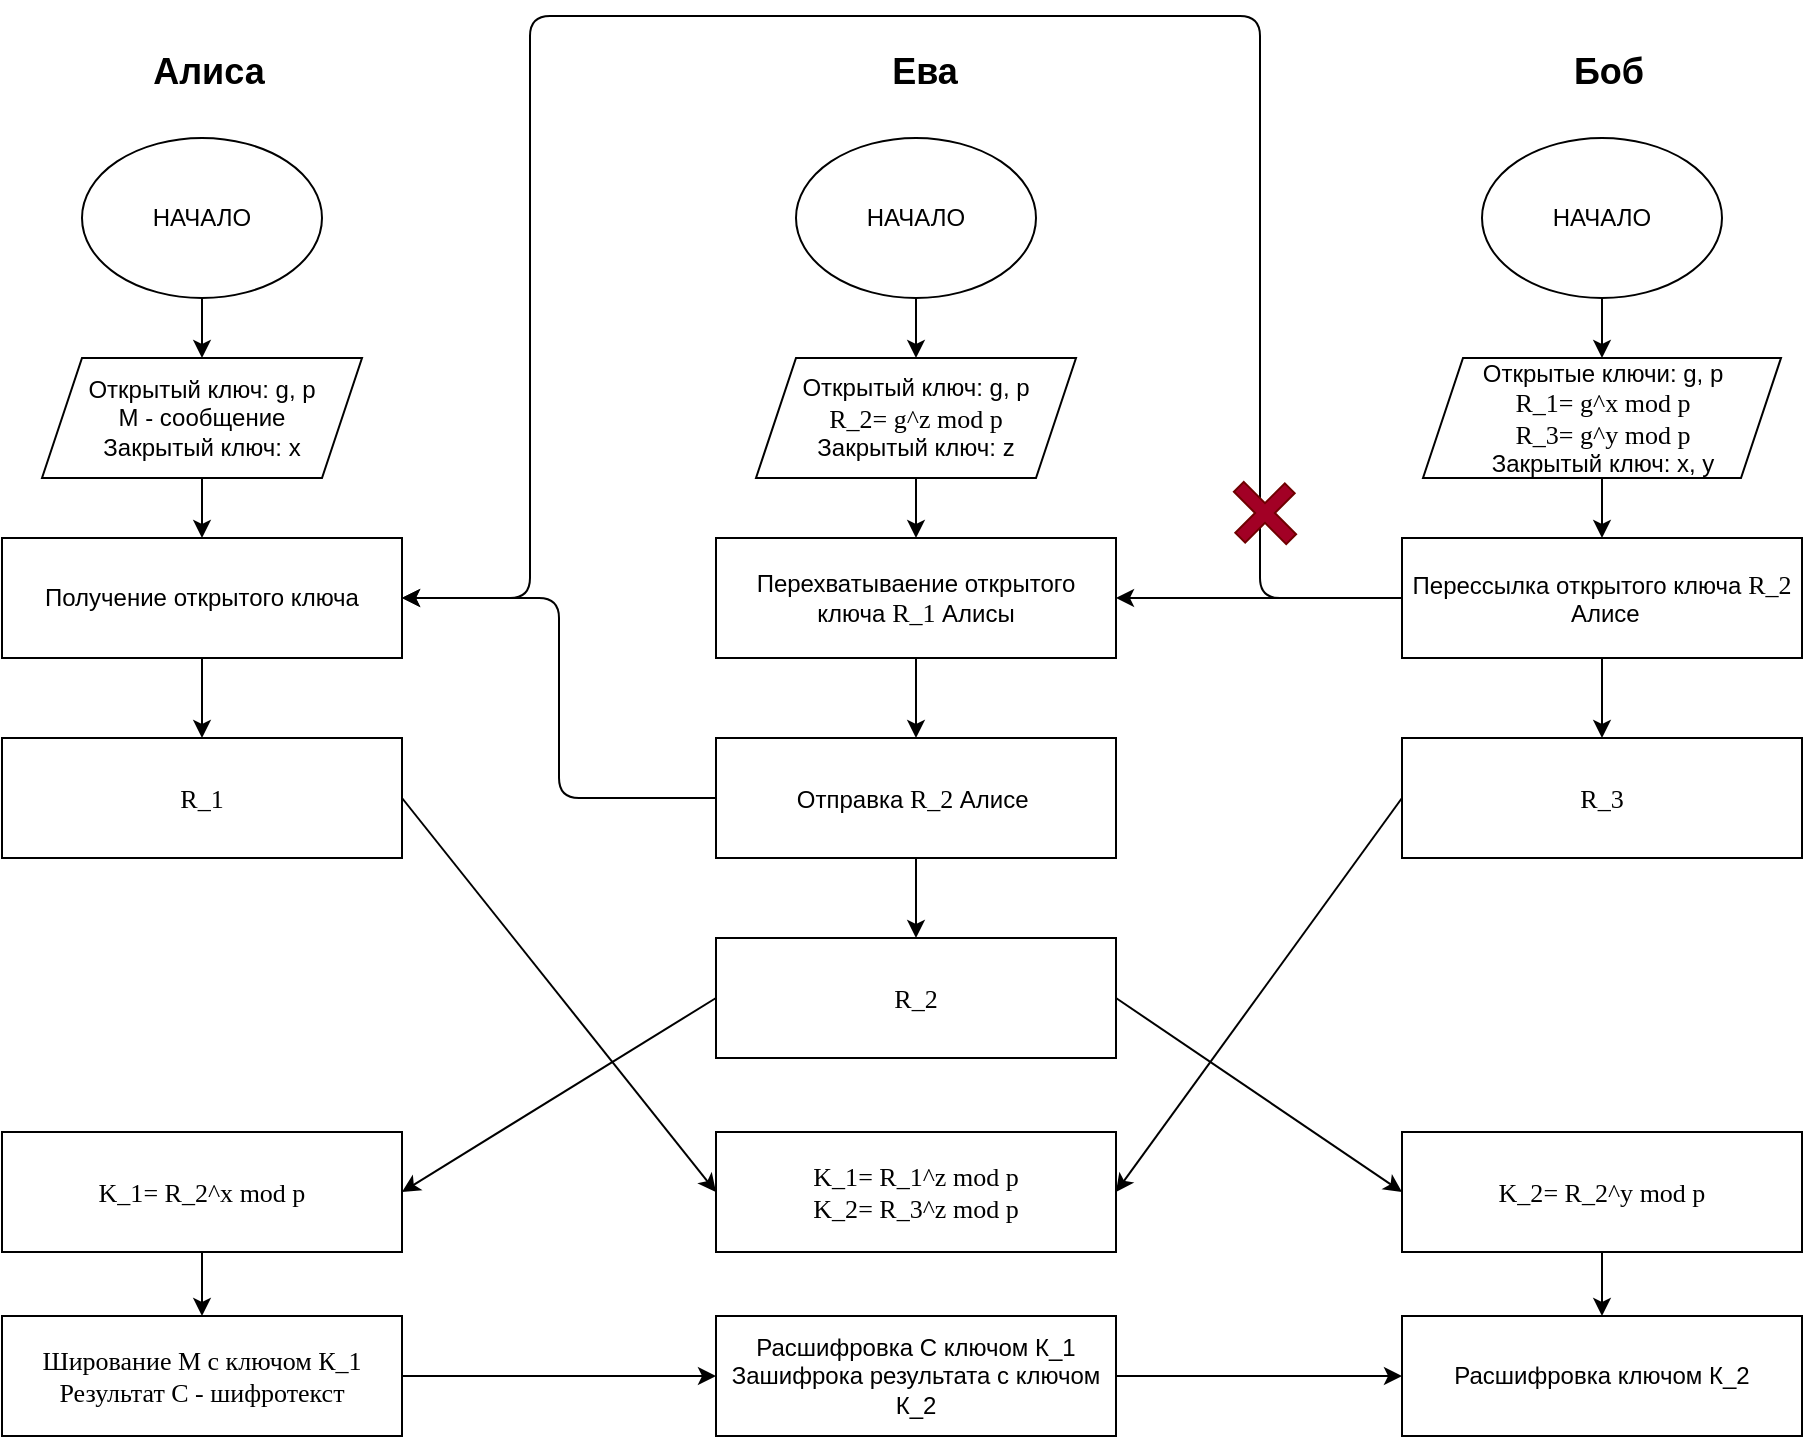 <mxfile>
    <diagram id="S9_ol3plgFHYAdwla_OP" name="Page-1">
        <mxGraphModel dx="1829" dy="662" grid="0" gridSize="10" guides="1" tooltips="1" connect="1" arrows="1" fold="1" page="1" pageScale="1" pageWidth="850" pageHeight="1100" background="#FFFFFF" math="0" shadow="0">
            <root>
                <mxCell id="0"/>
                <mxCell id="1" parent="0"/>
                <mxCell id="4" style="edgeStyle=none;html=1;exitX=0.5;exitY=1;exitDx=0;exitDy=0;entryX=0.5;entryY=0;entryDx=0;entryDy=0;fillColor=none;strokeColor=#000000;fontColor=#000000;labelBackgroundColor=none;" parent="1" source="2" target="3" edge="1">
                    <mxGeometry relative="1" as="geometry"/>
                </mxCell>
                <mxCell id="2" value="НАЧАЛО" style="ellipse;whiteSpace=wrap;html=1;fillColor=none;strokeColor=#000000;fontColor=#000000;labelBackgroundColor=none;" parent="1" vertex="1">
                    <mxGeometry x="-419" y="192" width="120" height="80" as="geometry"/>
                </mxCell>
                <mxCell id="6" value="" style="edgeStyle=none;html=1;entryX=0.5;entryY=0;entryDx=0;entryDy=0;fillColor=none;strokeColor=#000000;fontColor=#000000;labelBackgroundColor=none;" parent="1" source="3" target="13" edge="1">
                    <mxGeometry relative="1" as="geometry">
                        <mxPoint x="-359" y="382" as="targetPoint"/>
                    </mxGeometry>
                </mxCell>
                <mxCell id="3" value="Открытый ключ: g, p&lt;br&gt;М - сообщение&lt;br&gt;Закрытый ключ: x" style="shape=parallelogram;perimeter=parallelogramPerimeter;whiteSpace=wrap;html=1;fixedSize=1;fillColor=none;strokeColor=#000000;fontColor=#000000;labelBackgroundColor=none;" parent="1" vertex="1">
                    <mxGeometry x="-439" y="302" width="160" height="60" as="geometry"/>
                </mxCell>
                <mxCell id="8" value="" style="edgeStyle=none;html=1;exitX=0.5;exitY=1;exitDx=0;exitDy=0;entryX=0.5;entryY=0;entryDx=0;entryDy=0;fillColor=none;strokeColor=#000000;fontColor=#000000;labelBackgroundColor=none;" parent="1" source="13" target="14" edge="1">
                    <mxGeometry relative="1" as="geometry">
                        <mxPoint x="-359" y="462" as="sourcePoint"/>
                        <mxPoint x="-359" y="482" as="targetPoint"/>
                    </mxGeometry>
                </mxCell>
                <mxCell id="13" value="Получение открытого ключа" style="rounded=0;whiteSpace=wrap;html=1;fillColor=none;strokeColor=#000000;fontColor=#000000;labelBackgroundColor=none;" parent="1" vertex="1">
                    <mxGeometry x="-459" y="392" width="200" height="60" as="geometry"/>
                </mxCell>
                <mxCell id="77" style="edgeStyle=none;html=1;exitX=1;exitY=0.5;exitDx=0;exitDy=0;entryX=0;entryY=0.5;entryDx=0;entryDy=0;strokeColor=#000000;fontSize=13;" edge="1" parent="1" source="14" target="71">
                    <mxGeometry relative="1" as="geometry"/>
                </mxCell>
                <mxCell id="14" value="&lt;p style=&quot;font-size: 13px;&quot;&gt;&lt;span style=&quot;font-family: &amp;quot;Cambria Math&amp;quot;;&quot;&gt;R&lt;/span&gt;&lt;span style=&quot;font-family: &amp;quot;Cambria Math&amp;quot;;&quot;&gt;_&lt;/span&gt;&lt;span style=&quot;font-family: &amp;quot;Cambria Math&amp;quot;;&quot;&gt;1&lt;/span&gt;&lt;/p&gt;" style="rounded=0;whiteSpace=wrap;html=1;fillColor=none;strokeColor=#000000;fontColor=#000000;labelBackgroundColor=none;" parent="1" vertex="1">
                    <mxGeometry x="-459" y="492" width="200" height="60" as="geometry"/>
                </mxCell>
                <mxCell id="19" style="edgeStyle=none;html=1;exitX=0.5;exitY=1;exitDx=0;exitDy=0;entryX=0.5;entryY=0;entryDx=0;entryDy=0;fillColor=none;strokeColor=#000000;fontColor=#000000;labelBackgroundColor=none;" parent="1" source="20" target="22" edge="1">
                    <mxGeometry relative="1" as="geometry"/>
                </mxCell>
                <mxCell id="20" value="НАЧАЛО" style="ellipse;whiteSpace=wrap;html=1;fillColor=none;strokeColor=#000000;fontColor=#000000;labelBackgroundColor=none;" parent="1" vertex="1">
                    <mxGeometry x="-62" y="192" width="120" height="80" as="geometry"/>
                </mxCell>
                <mxCell id="21" value="" style="edgeStyle=none;html=1;entryX=0.5;entryY=0;entryDx=0;entryDy=0;fillColor=none;strokeColor=#000000;fontColor=#000000;labelBackgroundColor=none;" parent="1" source="22" target="28" edge="1">
                    <mxGeometry relative="1" as="geometry">
                        <mxPoint x="-2" y="382" as="targetPoint"/>
                    </mxGeometry>
                </mxCell>
                <mxCell id="22" value="Открытый ключ: g, p&lt;br&gt;&lt;span style=&quot;font-size: 13px; font-family: &amp;quot;Cambria Math&amp;quot;;&quot;&gt;R&lt;/span&gt;&lt;span style=&quot;font-size: 13px; font-family: &amp;quot;Cambria Math&amp;quot;;&quot;&gt;_2&lt;/span&gt;&lt;span style=&quot;font-size: 13px; font-family: &amp;quot;Cambria Math&amp;quot;;&quot;&gt;=&amp;nbsp;&lt;/span&gt;&lt;span style=&quot;font-size: 13px; font-family: &amp;quot;Cambria Math&amp;quot;;&quot;&gt;g&lt;/span&gt;&lt;span style=&quot;font-size: 13px; font-family: &amp;quot;Cambria Math&amp;quot;;&quot;&gt;^z&lt;/span&gt;&lt;span style=&quot;font-size: 13px; font-family: &amp;quot;Cambria Math&amp;quot;;&quot;&gt;&amp;nbsp;mod p&lt;/span&gt;&lt;br&gt;Закрытый ключ: z" style="shape=parallelogram;perimeter=parallelogramPerimeter;whiteSpace=wrap;html=1;fixedSize=1;fillColor=none;strokeColor=#000000;fontColor=#000000;labelBackgroundColor=none;" parent="1" vertex="1">
                    <mxGeometry x="-82" y="302" width="160" height="60" as="geometry"/>
                </mxCell>
                <mxCell id="23" value="" style="edgeStyle=none;html=1;exitX=0.5;exitY=1;exitDx=0;exitDy=0;entryX=0.5;entryY=0;entryDx=0;entryDy=0;fillColor=none;strokeColor=#000000;fontColor=#000000;labelBackgroundColor=none;" parent="1" source="28" target="29" edge="1">
                    <mxGeometry relative="1" as="geometry">
                        <mxPoint x="-2" y="462" as="sourcePoint"/>
                        <mxPoint x="-2" y="482" as="targetPoint"/>
                    </mxGeometry>
                </mxCell>
                <mxCell id="24" value="" style="edgeStyle=none;html=1;exitX=0.5;exitY=1;exitDx=0;exitDy=0;entryX=0.5;entryY=0;entryDx=0;entryDy=0;fillColor=none;strokeColor=#000000;fontColor=#000000;labelBackgroundColor=none;" parent="1" source="29" target="30" edge="1">
                    <mxGeometry relative="1" as="geometry">
                        <mxPoint x="-2" y="562" as="sourcePoint"/>
                        <mxPoint x="-2" y="582" as="targetPoint"/>
                    </mxGeometry>
                </mxCell>
                <mxCell id="28" value="Перехватываение открытого ключа&amp;nbsp;&lt;span style=&quot;font-size: 13px; font-family: &amp;quot;Cambria Math&amp;quot;;&quot;&gt;R&lt;/span&gt;&lt;span style=&quot;font-size: 13px; font-family: &amp;quot;Cambria Math&amp;quot;;&quot;&gt;_1&amp;nbsp;&lt;/span&gt;Алисы" style="rounded=0;whiteSpace=wrap;html=1;fillColor=none;strokeColor=#000000;fontColor=#000000;labelBackgroundColor=none;" parent="1" vertex="1">
                    <mxGeometry x="-102" y="392" width="200" height="60" as="geometry"/>
                </mxCell>
                <mxCell id="70" style="edgeStyle=orthogonalEdgeStyle;html=1;exitX=0;exitY=0.5;exitDx=0;exitDy=0;entryX=1;entryY=0.5;entryDx=0;entryDy=0;strokeColor=#000000;" edge="1" parent="1" source="29" target="13">
                    <mxGeometry relative="1" as="geometry"/>
                </mxCell>
                <mxCell id="29" value="Отправка&amp;nbsp;&lt;span style=&quot;font-size: 13px; font-family: &amp;quot;Cambria Math&amp;quot;;&quot;&gt;R&lt;/span&gt;&lt;span style=&quot;font-size: 13px; font-family: &amp;quot;Cambria Math&amp;quot;;&quot;&gt;_2&amp;nbsp;&lt;/span&gt;Алисе&amp;nbsp;" style="rounded=0;whiteSpace=wrap;html=1;fillColor=none;strokeColor=#000000;fontColor=#000000;labelBackgroundColor=none;" parent="1" vertex="1">
                    <mxGeometry x="-102" y="492" width="200" height="60" as="geometry"/>
                </mxCell>
                <mxCell id="74" style="html=1;exitX=0;exitY=0.5;exitDx=0;exitDy=0;entryX=1;entryY=0.5;entryDx=0;entryDy=0;strokeColor=#000000;fontSize=13;" edge="1" parent="1" source="30" target="73">
                    <mxGeometry relative="1" as="geometry"/>
                </mxCell>
                <mxCell id="75" style="edgeStyle=none;html=1;exitX=1;exitY=0.5;exitDx=0;exitDy=0;entryX=0;entryY=0.5;entryDx=0;entryDy=0;strokeColor=#000000;fontSize=13;" edge="1" parent="1" source="30" target="72">
                    <mxGeometry relative="1" as="geometry"/>
                </mxCell>
                <mxCell id="30" value="&lt;span style=&quot;font-size: 13px; font-family: &amp;quot;Cambria Math&amp;quot;;&quot;&gt;R&lt;/span&gt;&lt;span style=&quot;font-size: 13px; font-family: &amp;quot;Cambria Math&amp;quot;;&quot;&gt;_2&lt;/span&gt;" style="rounded=0;whiteSpace=wrap;html=1;fillColor=none;strokeColor=#000000;fontColor=#000000;labelBackgroundColor=none;" parent="1" vertex="1">
                    <mxGeometry x="-102" y="592" width="200" height="60" as="geometry"/>
                </mxCell>
                <mxCell id="32" style="edgeStyle=none;html=1;exitX=0.5;exitY=1;exitDx=0;exitDy=0;entryX=0.5;entryY=0;entryDx=0;entryDy=0;fillColor=none;strokeColor=#000000;fontColor=#000000;labelBackgroundColor=none;" parent="1" source="33" target="35" edge="1">
                    <mxGeometry relative="1" as="geometry"/>
                </mxCell>
                <mxCell id="33" value="НАЧАЛО" style="ellipse;whiteSpace=wrap;html=1;fillColor=none;strokeColor=#000000;fontColor=#000000;labelBackgroundColor=none;" parent="1" vertex="1">
                    <mxGeometry x="281" y="192" width="120" height="80" as="geometry"/>
                </mxCell>
                <mxCell id="34" value="" style="edgeStyle=none;html=1;entryX=0.5;entryY=0;entryDx=0;entryDy=0;fillColor=none;strokeColor=#000000;fontColor=#000000;labelBackgroundColor=none;" parent="1" source="35" target="41" edge="1">
                    <mxGeometry relative="1" as="geometry">
                        <mxPoint x="341" y="382" as="targetPoint"/>
                    </mxGeometry>
                </mxCell>
                <mxCell id="35" value="Открытые ключи: g, p&lt;br&gt;&lt;span style=&quot;font-size: 13px; font-family: &amp;quot;Cambria Math&amp;quot;;&quot;&gt;R&lt;/span&gt;&lt;span style=&quot;font-size: 13px; font-family: &amp;quot;Cambria Math&amp;quot;;&quot;&gt;_1&lt;/span&gt;&lt;span style=&quot;font-size: 13px; font-family: &amp;quot;Cambria Math&amp;quot;;&quot;&gt;=&amp;nbsp;&lt;/span&gt;&lt;span style=&quot;font-size: 13px; font-family: &amp;quot;Cambria Math&amp;quot;;&quot;&gt;g&lt;/span&gt;&lt;span style=&quot;font-size: 13px; font-family: &amp;quot;Cambria Math&amp;quot;;&quot;&gt;^x&lt;/span&gt;&lt;span style=&quot;font-size: 13px; font-family: &amp;quot;Cambria Math&amp;quot;;&quot;&gt;&amp;nbsp;mod p&lt;/span&gt;&lt;br&gt;&lt;span style=&quot;font-size: 13px; font-family: &amp;quot;Cambria Math&amp;quot;;&quot;&gt;R&lt;/span&gt;&lt;span style=&quot;font-size: 13px; font-family: &amp;quot;Cambria Math&amp;quot;;&quot;&gt;_3&lt;/span&gt;&lt;span style=&quot;font-size: 13px; font-family: &amp;quot;Cambria Math&amp;quot;;&quot;&gt;=&amp;nbsp;&lt;/span&gt;&lt;span style=&quot;font-size: 13px; font-family: &amp;quot;Cambria Math&amp;quot;;&quot;&gt;g&lt;/span&gt;&lt;span style=&quot;font-size: 13px; font-family: &amp;quot;Cambria Math&amp;quot;;&quot;&gt;^y&lt;/span&gt;&lt;span style=&quot;font-size: 13px; font-family: &amp;quot;Cambria Math&amp;quot;;&quot;&gt;&amp;nbsp;mod p&lt;/span&gt;&lt;br&gt;Закрытый ключ: x, y" style="shape=parallelogram;perimeter=parallelogramPerimeter;whiteSpace=wrap;html=1;fixedSize=1;fillColor=none;strokeColor=#000000;fontColor=#000000;labelBackgroundColor=none;" parent="1" vertex="1">
                    <mxGeometry x="251.5" y="302" width="179" height="60" as="geometry"/>
                </mxCell>
                <mxCell id="36" value="" style="edgeStyle=none;html=1;exitX=0.5;exitY=1;exitDx=0;exitDy=0;entryX=0.5;entryY=0;entryDx=0;entryDy=0;fillColor=none;strokeColor=#000000;fontColor=#000000;labelBackgroundColor=none;" parent="1" source="41" target="42" edge="1">
                    <mxGeometry relative="1" as="geometry">
                        <mxPoint x="341" y="462" as="sourcePoint"/>
                        <mxPoint x="341" y="482" as="targetPoint"/>
                    </mxGeometry>
                </mxCell>
                <mxCell id="61" style="edgeStyle=none;html=1;exitX=0;exitY=0.5;exitDx=0;exitDy=0;entryX=1;entryY=0.5;entryDx=0;entryDy=0;strokeColor=#000000;" edge="1" parent="1" source="41" target="28">
                    <mxGeometry relative="1" as="geometry"/>
                </mxCell>
                <mxCell id="62" style="edgeStyle=orthogonalEdgeStyle;html=1;exitX=0;exitY=0.5;exitDx=0;exitDy=0;entryX=1;entryY=0.5;entryDx=0;entryDy=0;strokeColor=#000000;" edge="1" parent="1" source="41" target="13">
                    <mxGeometry relative="1" as="geometry">
                        <Array as="points">
                            <mxPoint x="170" y="422"/>
                            <mxPoint x="170" y="131"/>
                            <mxPoint x="-195" y="131"/>
                            <mxPoint x="-195" y="422"/>
                        </Array>
                    </mxGeometry>
                </mxCell>
                <mxCell id="41" value="Перессылка открытого ключа&amp;nbsp;&lt;span style=&quot;font-size: 13px; font-family: &amp;quot;Cambria Math&amp;quot;;&quot;&gt;R&lt;/span&gt;&lt;span style=&quot;font-size: 13px; font-family: &amp;quot;Cambria Math&amp;quot;;&quot;&gt;_2&lt;/span&gt;&lt;br&gt;&amp;nbsp;Алисе" style="rounded=0;whiteSpace=wrap;html=1;fillColor=none;strokeColor=#000000;fontColor=#000000;labelBackgroundColor=none;" parent="1" vertex="1">
                    <mxGeometry x="241" y="392" width="200" height="60" as="geometry"/>
                </mxCell>
                <mxCell id="76" style="edgeStyle=none;html=1;exitX=0;exitY=0.5;exitDx=0;exitDy=0;entryX=1;entryY=0.5;entryDx=0;entryDy=0;strokeColor=#000000;fontSize=13;" edge="1" parent="1" source="42" target="71">
                    <mxGeometry relative="1" as="geometry"/>
                </mxCell>
                <mxCell id="42" value="&lt;span style=&quot;font-size: 13px; font-family: &amp;quot;Cambria Math&amp;quot;;&quot;&gt;R&lt;/span&gt;&lt;span style=&quot;font-size: 13px; font-family: &amp;quot;Cambria Math&amp;quot;;&quot;&gt;_3&lt;/span&gt;" style="rounded=0;whiteSpace=wrap;html=1;fillColor=none;strokeColor=#000000;fontColor=#000000;labelBackgroundColor=none;" parent="1" vertex="1">
                    <mxGeometry x="241" y="492" width="200" height="60" as="geometry"/>
                </mxCell>
                <mxCell id="58" value="Алиса" style="text;html=1;align=center;verticalAlign=middle;resizable=0;points=[];autosize=1;fillColor=none;strokeColor=none;fontColor=#000000;labelBackgroundColor=none;fontSize=18;fontStyle=1" parent="1" vertex="1">
                    <mxGeometry x="-393" y="142" width="74" height="34" as="geometry"/>
                </mxCell>
                <mxCell id="59" value="Ева" style="text;html=1;align=center;verticalAlign=middle;resizable=0;points=[];autosize=1;fillColor=none;strokeColor=none;fontColor=#000000;labelBackgroundColor=none;fontSize=18;fontStyle=1" parent="1" vertex="1">
                    <mxGeometry x="-24" y="142" width="51" height="34" as="geometry"/>
                </mxCell>
                <mxCell id="60" value="Боб" style="text;html=1;align=center;verticalAlign=middle;resizable=0;points=[];autosize=1;fillColor=none;strokeColor=none;fontColor=#000000;labelBackgroundColor=none;fontSize=18;fontStyle=1" parent="1" vertex="1">
                    <mxGeometry x="317" y="142" width="53" height="34" as="geometry"/>
                </mxCell>
                <mxCell id="65" value="" style="shape=cross;whiteSpace=wrap;html=1;fillColor=#a20025;fontColor=#ffffff;strokeColor=#6F0000;rotation=45;" vertex="1" parent="1">
                    <mxGeometry x="154" y="362" width="37" height="35" as="geometry"/>
                </mxCell>
                <mxCell id="71" value="&lt;span style=&quot;font-size: 13px; font-family: &amp;quot;Cambria Math&amp;quot;;&quot;&gt;K_1&lt;/span&gt;&lt;span style=&quot;font-size: 13px; font-family: &amp;quot;Cambria Math&amp;quot;;&quot;&gt;=&amp;nbsp;&lt;/span&gt;&lt;span style=&quot;font-size: 13px; font-family: &amp;quot;Cambria Math&amp;quot;;&quot;&gt;R_1&lt;/span&gt;&lt;span style=&quot;font-size: 13px; font-family: &amp;quot;Cambria Math&amp;quot;;&quot;&gt;^z&lt;/span&gt;&lt;span style=&quot;font-size: 13px; font-family: &amp;quot;Cambria Math&amp;quot;;&quot;&gt;&amp;nbsp;mod p&lt;br&gt;&lt;/span&gt;&lt;span style=&quot;font-size: 13px; font-family: &amp;quot;Cambria Math&amp;quot;;&quot;&gt;K_2&lt;/span&gt;&lt;span style=&quot;font-size: 13px; font-family: &amp;quot;Cambria Math&amp;quot;;&quot;&gt;= R&lt;/span&gt;&lt;span style=&quot;font-size: 13px; font-family: &amp;quot;Cambria Math&amp;quot;;&quot;&gt;_3&lt;/span&gt;&lt;span style=&quot;font-size: 13px; font-family: &amp;quot;Cambria Math&amp;quot;;&quot;&gt;^z&lt;/span&gt;&lt;span style=&quot;font-size: 13px; font-family: &amp;quot;Cambria Math&amp;quot;;&quot;&gt;&amp;nbsp;mod p&lt;/span&gt;" style="rounded=0;whiteSpace=wrap;html=1;fillColor=none;strokeColor=#000000;fontColor=#000000;labelBackgroundColor=none;" vertex="1" parent="1">
                    <mxGeometry x="-102" y="689" width="200" height="60" as="geometry"/>
                </mxCell>
                <mxCell id="84" style="edgeStyle=none;html=1;exitX=0.5;exitY=1;exitDx=0;exitDy=0;entryX=0.5;entryY=0;entryDx=0;entryDy=0;strokeColor=#000000;fontSize=13;" edge="1" parent="1" source="72" target="83">
                    <mxGeometry relative="1" as="geometry"/>
                </mxCell>
                <mxCell id="72" value="&lt;span style=&quot;font-size: 13px; font-family: &amp;quot;Cambria Math&amp;quot;;&quot;&gt;K_2&lt;/span&gt;&lt;span style=&quot;font-size: 13px; font-family: &amp;quot;Cambria Math&amp;quot;;&quot;&gt;=&amp;nbsp;&lt;/span&gt;&lt;span style=&quot;font-size: 13px; font-family: &amp;quot;Cambria Math&amp;quot;;&quot;&gt;R_2&lt;/span&gt;&lt;span style=&quot;font-size: 13px; font-family: &amp;quot;Cambria Math&amp;quot;;&quot;&gt;^y&lt;/span&gt;&lt;span style=&quot;font-size: 13px; font-family: &amp;quot;Cambria Math&amp;quot;;&quot;&gt;&amp;nbsp;mod p&lt;/span&gt;" style="rounded=0;whiteSpace=wrap;html=1;fillColor=none;strokeColor=#000000;fontColor=#000000;labelBackgroundColor=none;" vertex="1" parent="1">
                    <mxGeometry x="241" y="689" width="200" height="60" as="geometry"/>
                </mxCell>
                <mxCell id="79" style="edgeStyle=none;html=1;exitX=0.5;exitY=1;exitDx=0;exitDy=0;entryX=0.5;entryY=0;entryDx=0;entryDy=0;strokeColor=#000000;fontSize=13;" edge="1" parent="1" source="73" target="78">
                    <mxGeometry relative="1" as="geometry"/>
                </mxCell>
                <mxCell id="73" value="&lt;span style=&quot;font-size: 13px; font-family: &amp;quot;Cambria Math&amp;quot;;&quot;&gt;K_1&lt;/span&gt;&lt;span style=&quot;font-size: 13px; font-family: &amp;quot;Cambria Math&amp;quot;;&quot;&gt;=&amp;nbsp;&lt;/span&gt;&lt;span style=&quot;font-size: 13px; font-family: &amp;quot;Cambria Math&amp;quot;;&quot;&gt;R_2&lt;/span&gt;&lt;span style=&quot;font-size: 13px; font-family: &amp;quot;Cambria Math&amp;quot;;&quot;&gt;^x&lt;/span&gt;&lt;span style=&quot;font-size: 13px; font-family: &amp;quot;Cambria Math&amp;quot;;&quot;&gt;&amp;nbsp;mod p&lt;/span&gt;" style="rounded=0;whiteSpace=wrap;html=1;fillColor=none;strokeColor=#000000;fontColor=#000000;labelBackgroundColor=none;" vertex="1" parent="1">
                    <mxGeometry x="-459" y="689" width="200" height="60" as="geometry"/>
                </mxCell>
                <mxCell id="82" style="edgeStyle=none;html=1;exitX=1;exitY=0.5;exitDx=0;exitDy=0;entryX=0;entryY=0.5;entryDx=0;entryDy=0;strokeColor=#000000;fontSize=13;" edge="1" parent="1" source="78" target="81">
                    <mxGeometry relative="1" as="geometry"/>
                </mxCell>
                <mxCell id="78" value="&lt;font face=&quot;Cambria Math&quot;&gt;&lt;span style=&quot;font-size: 13px;&quot;&gt;Ширование М с ключом К_1&lt;br&gt;Результат С - шифротекст&lt;br&gt;&lt;/span&gt;&lt;/font&gt;" style="rounded=0;whiteSpace=wrap;html=1;fillColor=none;strokeColor=#000000;fontColor=#000000;labelBackgroundColor=none;" vertex="1" parent="1">
                    <mxGeometry x="-459" y="781" width="200" height="60" as="geometry"/>
                </mxCell>
                <mxCell id="85" style="edgeStyle=none;html=1;exitX=1;exitY=0.5;exitDx=0;exitDy=0;entryX=0;entryY=0.5;entryDx=0;entryDy=0;strokeColor=#000000;fontSize=13;" edge="1" parent="1" source="81" target="83">
                    <mxGeometry relative="1" as="geometry"/>
                </mxCell>
                <mxCell id="81" value="Расшифровка С ключом К_1&lt;br&gt;Зашифрока результата с ключом К_2" style="rounded=0;whiteSpace=wrap;html=1;fillColor=none;strokeColor=#000000;fontColor=#000000;labelBackgroundColor=none;" vertex="1" parent="1">
                    <mxGeometry x="-102" y="781" width="200" height="60" as="geometry"/>
                </mxCell>
                <mxCell id="83" value="Расшифровка ключом К_2" style="rounded=0;whiteSpace=wrap;html=1;fillColor=none;strokeColor=#000000;fontColor=#000000;labelBackgroundColor=none;" vertex="1" parent="1">
                    <mxGeometry x="241" y="781" width="200" height="60" as="geometry"/>
                </mxCell>
            </root>
        </mxGraphModel>
    </diagram>
</mxfile>